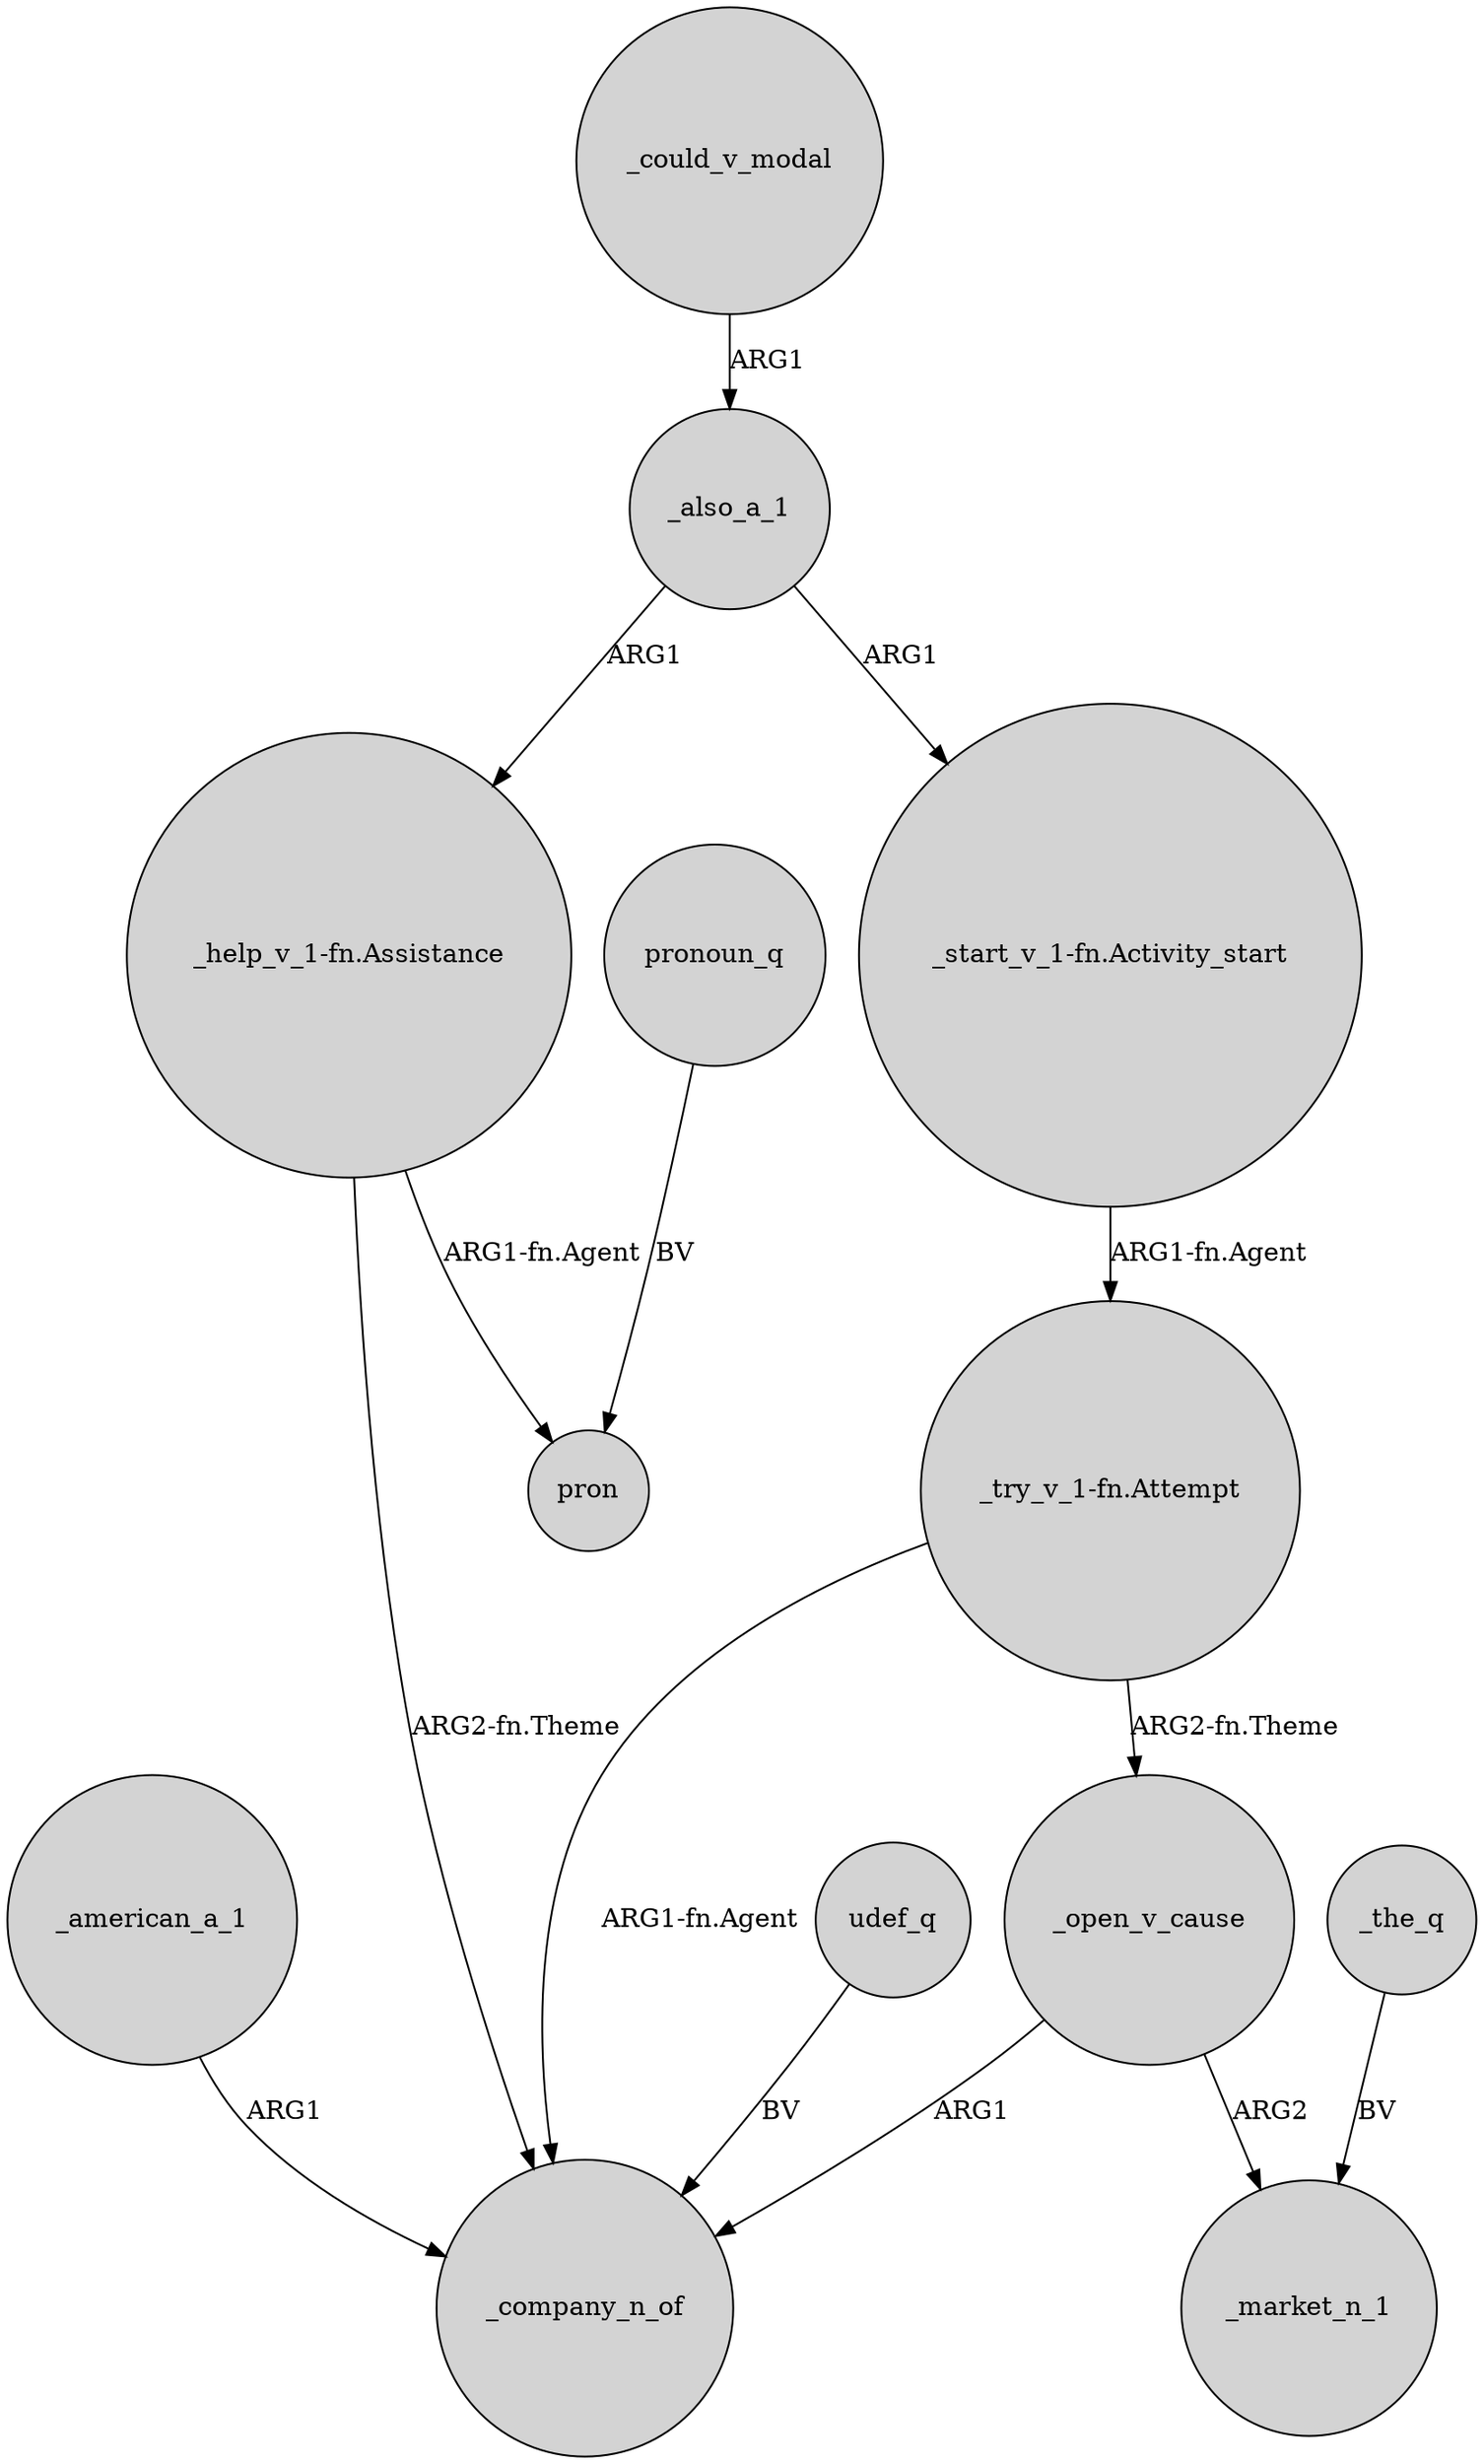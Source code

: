 digraph {
	node [shape=circle style=filled]
	_american_a_1 -> _company_n_of [label=ARG1]
	"_help_v_1-fn.Assistance" -> _company_n_of [label="ARG2-fn.Theme"]
	"_help_v_1-fn.Assistance" -> pron [label="ARG1-fn.Agent"]
	"_start_v_1-fn.Activity_start" -> "_try_v_1-fn.Attempt" [label="ARG1-fn.Agent"]
	"_try_v_1-fn.Attempt" -> _company_n_of [label="ARG1-fn.Agent"]
	_could_v_modal -> _also_a_1 [label=ARG1]
	udef_q -> _company_n_of [label=BV]
	"_try_v_1-fn.Attempt" -> _open_v_cause [label="ARG2-fn.Theme"]
	_open_v_cause -> _company_n_of [label=ARG1]
	_the_q -> _market_n_1 [label=BV]
	_also_a_1 -> "_help_v_1-fn.Assistance" [label=ARG1]
	_open_v_cause -> _market_n_1 [label=ARG2]
	_also_a_1 -> "_start_v_1-fn.Activity_start" [label=ARG1]
	pronoun_q -> pron [label=BV]
}
